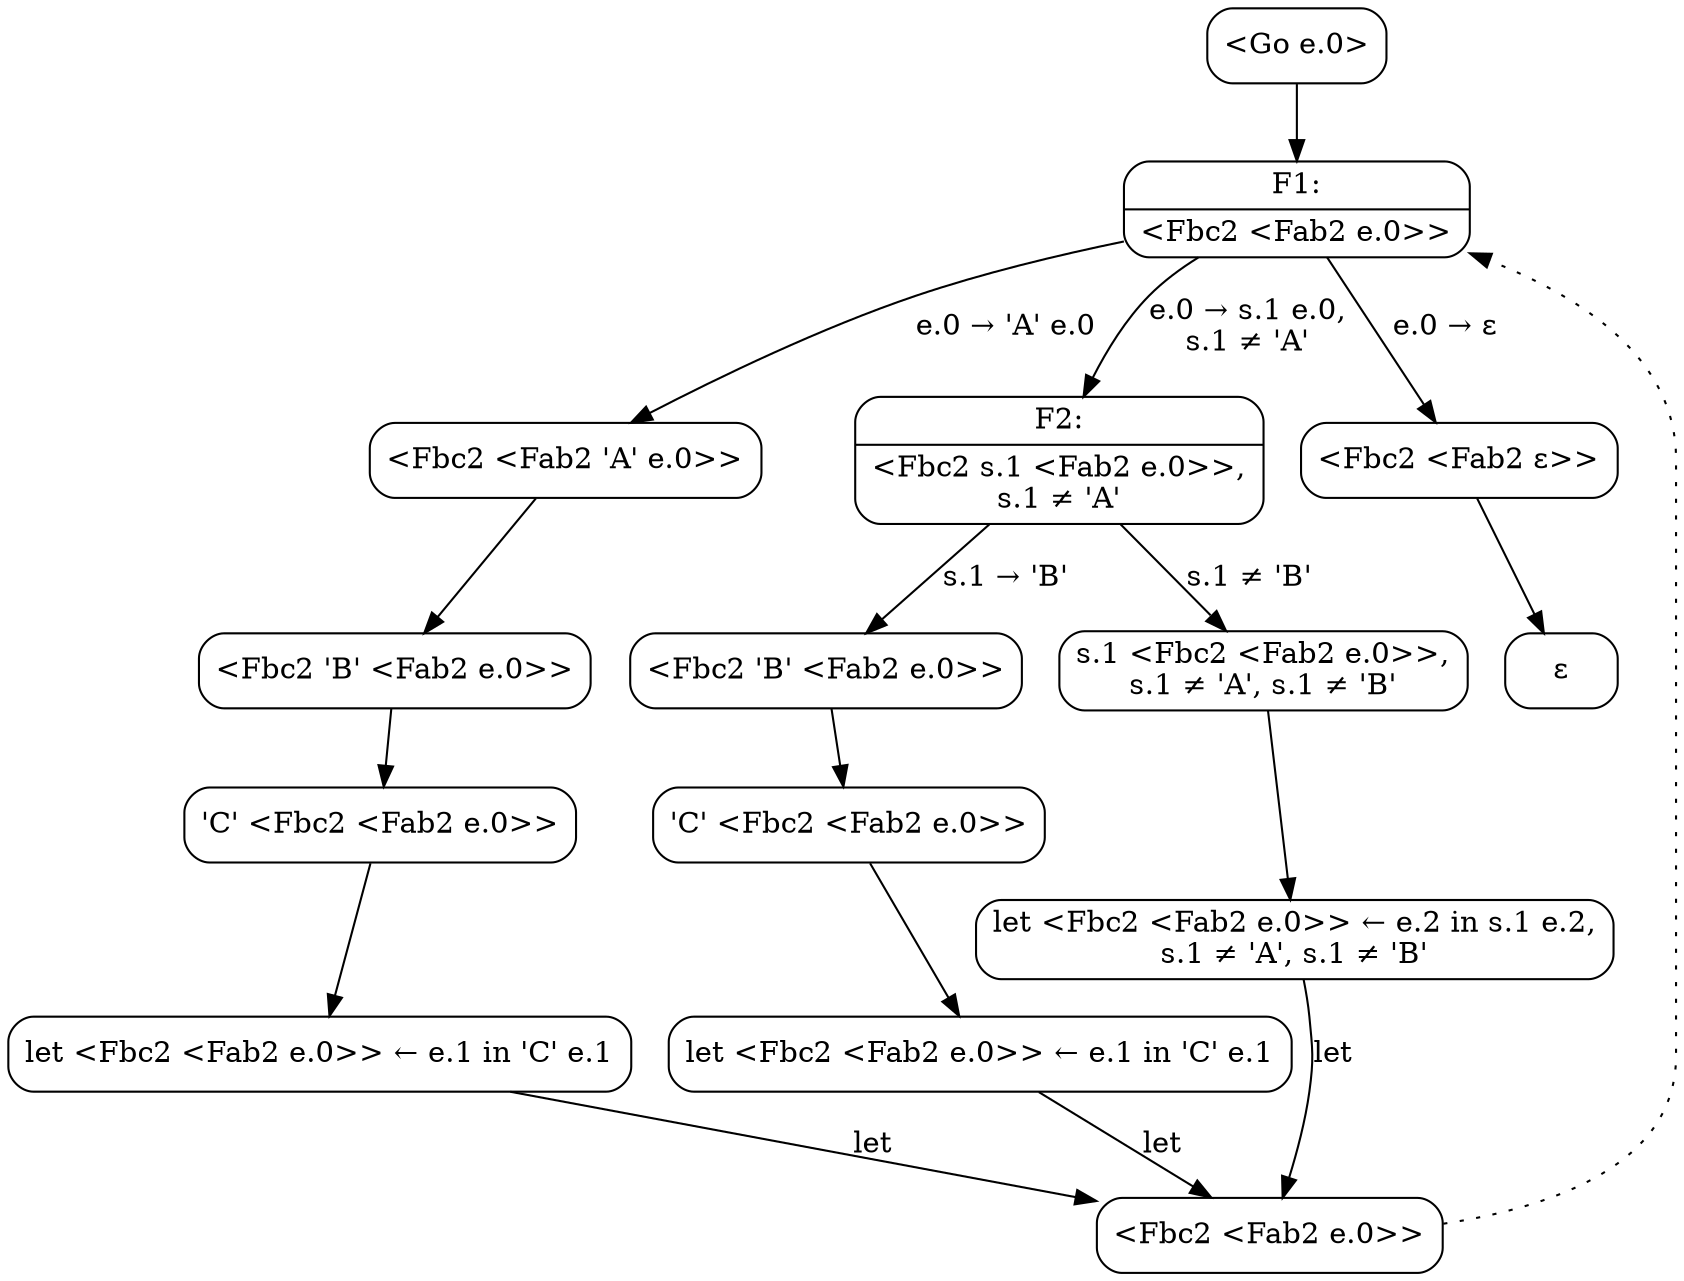 digraph {
  node [shape=box, style=rounded];

  C0 [label="<Go e.0>"];
  C1 [shape=record, label="{F1:|\<Fbc2 \<Fab2 e.0\>\>}"];
  C0 -> C1;
  C2 [label="<Fbc2 <Fab2 'A' e.0>>"];
  C1 -> C2 [label="e.0 → 'A' e.0"];
  C3 [label="<Fbc2 'B' <Fab2 e.0>>"];
  C2 -> C3;
  C4 [label="'C' <Fbc2 <Fab2 e.0>>"];
  C3 -> C4;
  C5 [label="let <Fbc2 <Fab2 e.0>> ← e.1 in 'C' e.1"];
  C4 -> C5;
  C6 [label="<Fbc2 <Fab2 e.0>>"];
  C5 -> C6 [label="let"];
  C6 -> C1 [style="dotted"];
  C7 [shape=record, label="{F2:|\<Fbc2 s.1 \<Fab2 e.0\>\>,\ns.1 ≠ 'A'}"];
  C1 -> C7 [label="e.0 → s.1 e.0,\ns.1 ≠ 'A'"];
  C8 [label="<Fbc2 'B' <Fab2 e.0>>"];
  C7 -> C8 [label="s.1 → 'B'"];
  C9 [label="'C' <Fbc2 <Fab2 e.0>>"];
  C8 -> C9;
  C10 [label="let <Fbc2 <Fab2 e.0>> ← e.1 in 'C' e.1"];
  C9 -> C10;
  C10 -> C6 [label="let"];
  C11 [label="s.1 <Fbc2 <Fab2 e.0>>,\ns.1 ≠ 'A', s.1 ≠ 'B'"];
  C7 -> C11 [label="s.1 ≠ 'B'"];
  C12 [label="let <Fbc2 <Fab2 e.0>> ← e.2 in s.1 e.2,\ns.1 ≠ 'A', s.1 ≠ 'B'"];
  C11 -> C12;
  C12 -> C6 [label="let"];
  C13 [label="<Fbc2 <Fab2 ε>>"];
  C1 -> C13 [label="e.0 → ε"];
  C14 [label="ε"];
  C13 -> C14;
}

